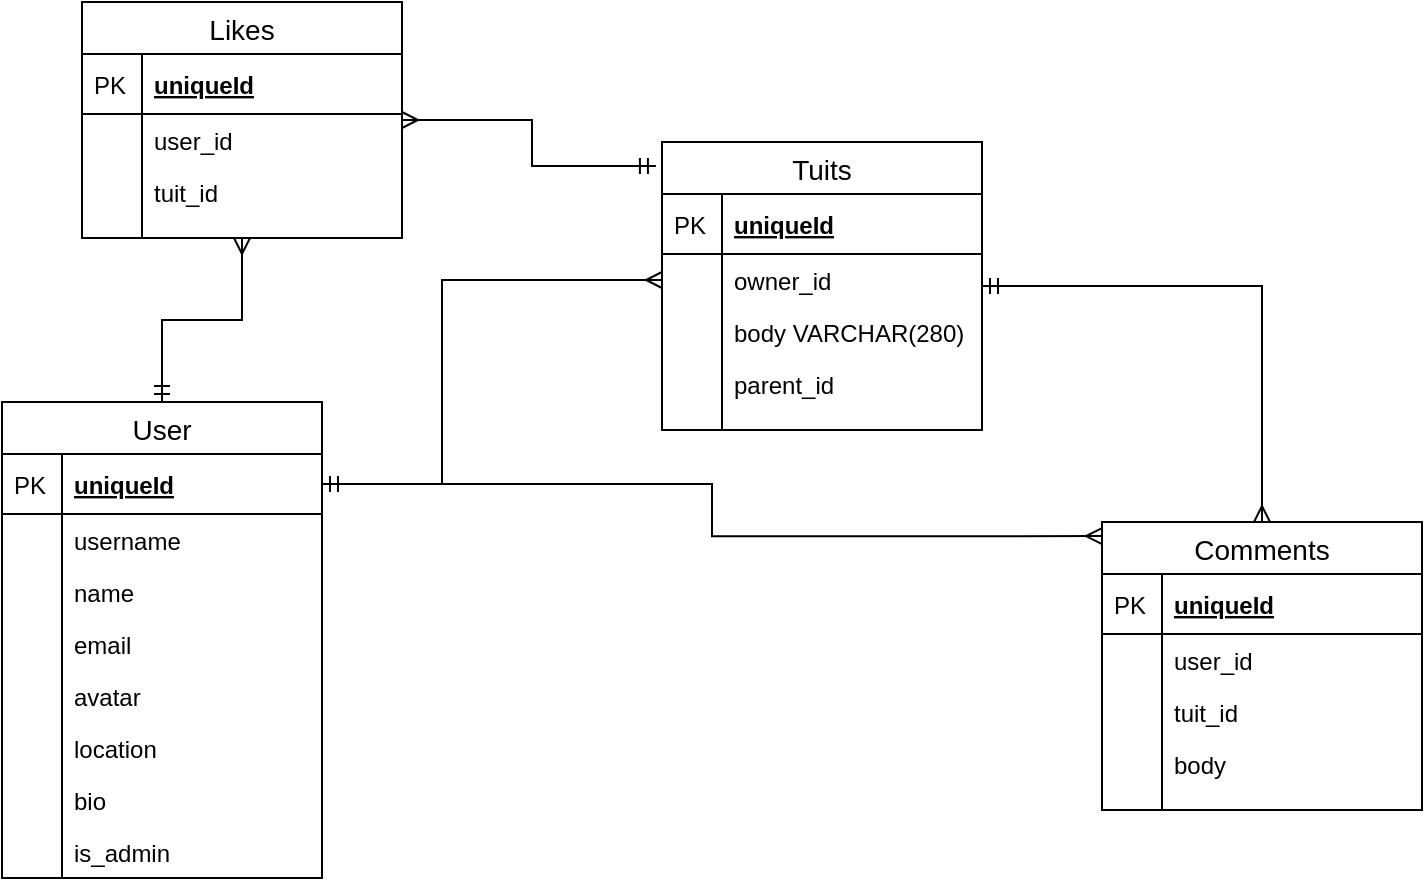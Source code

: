 <mxfile version="13.1.14" type="device"><diagram id="C5RBs43oDa-KdzZeNtuy" name="Page-1"><mxGraphModel dx="868" dy="466" grid="1" gridSize="10" guides="1" tooltips="1" connect="1" arrows="1" fold="1" page="0" pageScale="1" pageWidth="1169" pageHeight="827" math="0" shadow="0"><root><mxCell id="WIyWlLk6GJQsqaUBKTNV-0"/><mxCell id="WIyWlLk6GJQsqaUBKTNV-1" parent="WIyWlLk6GJQsqaUBKTNV-0"/><mxCell id="Y2DxGxoWmpdQYJMvb-Zz-22" style="edgeStyle=orthogonalEdgeStyle;rounded=0;orthogonalLoop=1;jettySize=auto;html=1;entryX=0;entryY=0.5;entryDx=0;entryDy=0;endArrow=ERmany;endFill=0;startArrow=ERmandOne;startFill=0;exitX=1;exitY=0.5;exitDx=0;exitDy=0;" edge="1" parent="WIyWlLk6GJQsqaUBKTNV-1" source="Y2DxGxoWmpdQYJMvb-Zz-12" target="Y2DxGxoWmpdQYJMvb-Zz-26"><mxGeometry relative="1" as="geometry"><mxPoint x="480" y="150" as="targetPoint"/><Array as="points"><mxPoint x="280" y="149"/></Array></mxGeometry></mxCell><mxCell id="Y2DxGxoWmpdQYJMvb-Zz-46" style="edgeStyle=orthogonalEdgeStyle;rounded=0;orthogonalLoop=1;jettySize=auto;html=1;entryX=0;entryY=0.049;entryDx=0;entryDy=0;entryPerimeter=0;endArrow=ERmany;endFill=0;startArrow=ERmandOne;startFill=0;exitX=1;exitY=0.5;exitDx=0;exitDy=0;" edge="1" parent="WIyWlLk6GJQsqaUBKTNV-1" source="Y2DxGxoWmpdQYJMvb-Zz-12" target="Y2DxGxoWmpdQYJMvb-Zz-35"><mxGeometry relative="1" as="geometry"/></mxCell><mxCell id="Y2DxGxoWmpdQYJMvb-Zz-34" style="edgeStyle=orthogonalEdgeStyle;rounded=0;orthogonalLoop=1;jettySize=auto;html=1;endArrow=ERmany;endFill=0;startArrow=ERmandOne;startFill=0;" edge="1" parent="WIyWlLk6GJQsqaUBKTNV-1" source="Y2DxGxoWmpdQYJMvb-Zz-23" target="Y2DxGxoWmpdQYJMvb-Zz-35"><mxGeometry relative="1" as="geometry"><mxPoint x="540" y="330" as="targetPoint"/></mxGeometry></mxCell><mxCell id="Y2DxGxoWmpdQYJMvb-Zz-35" value="Comments" style="swimlane;fontStyle=0;childLayout=stackLayout;horizontal=1;startSize=26;horizontalStack=0;resizeParent=1;resizeParentMax=0;resizeLast=0;collapsible=1;marginBottom=0;align=center;fontSize=14;" vertex="1" parent="WIyWlLk6GJQsqaUBKTNV-1"><mxGeometry x="610" y="270" width="160" height="144" as="geometry"/></mxCell><mxCell id="Y2DxGxoWmpdQYJMvb-Zz-36" value="uniqueId" style="shape=partialRectangle;top=0;left=0;right=0;bottom=1;align=left;verticalAlign=middle;fillColor=none;spacingLeft=34;spacingRight=4;overflow=hidden;rotatable=0;points=[[0,0.5],[1,0.5]];portConstraint=eastwest;dropTarget=0;fontStyle=5;fontSize=12;" vertex="1" parent="Y2DxGxoWmpdQYJMvb-Zz-35"><mxGeometry y="26" width="160" height="30" as="geometry"/></mxCell><mxCell id="Y2DxGxoWmpdQYJMvb-Zz-37" value="PK" style="shape=partialRectangle;top=0;left=0;bottom=0;fillColor=none;align=left;verticalAlign=middle;spacingLeft=4;spacingRight=4;overflow=hidden;rotatable=0;points=[];portConstraint=eastwest;part=1;fontSize=12;" vertex="1" connectable="0" parent="Y2DxGxoWmpdQYJMvb-Zz-36"><mxGeometry width="30" height="30" as="geometry"/></mxCell><mxCell id="Y2DxGxoWmpdQYJMvb-Zz-40" value="user_id" style="shape=partialRectangle;top=0;left=0;right=0;bottom=0;align=left;verticalAlign=top;fillColor=none;spacingLeft=34;spacingRight=4;overflow=hidden;rotatable=0;points=[[0,0.5],[1,0.5]];portConstraint=eastwest;dropTarget=0;fontSize=12;" vertex="1" parent="Y2DxGxoWmpdQYJMvb-Zz-35"><mxGeometry y="56" width="160" height="26" as="geometry"/></mxCell><mxCell id="Y2DxGxoWmpdQYJMvb-Zz-41" value="" style="shape=partialRectangle;top=0;left=0;bottom=0;fillColor=none;align=left;verticalAlign=top;spacingLeft=4;spacingRight=4;overflow=hidden;rotatable=0;points=[];portConstraint=eastwest;part=1;fontSize=12;" vertex="1" connectable="0" parent="Y2DxGxoWmpdQYJMvb-Zz-40"><mxGeometry width="30" height="26" as="geometry"/></mxCell><mxCell id="Y2DxGxoWmpdQYJMvb-Zz-42" value="tuit_id" style="shape=partialRectangle;top=0;left=0;right=0;bottom=0;align=left;verticalAlign=top;fillColor=none;spacingLeft=34;spacingRight=4;overflow=hidden;rotatable=0;points=[[0,0.5],[1,0.5]];portConstraint=eastwest;dropTarget=0;fontSize=12;" vertex="1" parent="Y2DxGxoWmpdQYJMvb-Zz-35"><mxGeometry y="82" width="160" height="26" as="geometry"/></mxCell><mxCell id="Y2DxGxoWmpdQYJMvb-Zz-43" value="" style="shape=partialRectangle;top=0;left=0;bottom=0;fillColor=none;align=left;verticalAlign=top;spacingLeft=4;spacingRight=4;overflow=hidden;rotatable=0;points=[];portConstraint=eastwest;part=1;fontSize=12;" vertex="1" connectable="0" parent="Y2DxGxoWmpdQYJMvb-Zz-42"><mxGeometry width="30" height="26" as="geometry"/></mxCell><mxCell id="Y2DxGxoWmpdQYJMvb-Zz-38" value="body" style="shape=partialRectangle;top=0;left=0;right=0;bottom=0;align=left;verticalAlign=top;fillColor=none;spacingLeft=34;spacingRight=4;overflow=hidden;rotatable=0;points=[[0,0.5],[1,0.5]];portConstraint=eastwest;dropTarget=0;fontSize=12;" vertex="1" parent="Y2DxGxoWmpdQYJMvb-Zz-35"><mxGeometry y="108" width="160" height="26" as="geometry"/></mxCell><mxCell id="Y2DxGxoWmpdQYJMvb-Zz-39" value="" style="shape=partialRectangle;top=0;left=0;bottom=0;fillColor=none;align=left;verticalAlign=top;spacingLeft=4;spacingRight=4;overflow=hidden;rotatable=0;points=[];portConstraint=eastwest;part=1;fontSize=12;" vertex="1" connectable="0" parent="Y2DxGxoWmpdQYJMvb-Zz-38"><mxGeometry width="30" height="26" as="geometry"/></mxCell><mxCell id="Y2DxGxoWmpdQYJMvb-Zz-44" value="" style="shape=partialRectangle;top=0;left=0;right=0;bottom=0;align=left;verticalAlign=top;fillColor=none;spacingLeft=34;spacingRight=4;overflow=hidden;rotatable=0;points=[[0,0.5],[1,0.5]];portConstraint=eastwest;dropTarget=0;fontSize=12;" vertex="1" parent="Y2DxGxoWmpdQYJMvb-Zz-35"><mxGeometry y="134" width="160" height="10" as="geometry"/></mxCell><mxCell id="Y2DxGxoWmpdQYJMvb-Zz-45" value="" style="shape=partialRectangle;top=0;left=0;bottom=0;fillColor=none;align=left;verticalAlign=top;spacingLeft=4;spacingRight=4;overflow=hidden;rotatable=0;points=[];portConstraint=eastwest;part=1;fontSize=12;" vertex="1" connectable="0" parent="Y2DxGxoWmpdQYJMvb-Zz-44"><mxGeometry width="30" height="10" as="geometry"/></mxCell><mxCell id="Y2DxGxoWmpdQYJMvb-Zz-51" style="edgeStyle=orthogonalEdgeStyle;rounded=0;orthogonalLoop=1;jettySize=auto;html=1;endArrow=ERmany;endFill=0;startArrow=ERmandOne;startFill=0;" edge="1" parent="WIyWlLk6GJQsqaUBKTNV-1" source="Y2DxGxoWmpdQYJMvb-Zz-11" target="Y2DxGxoWmpdQYJMvb-Zz-75"><mxGeometry relative="1" as="geometry"><mxPoint x="140" y="120" as="targetPoint"/></mxGeometry></mxCell><mxCell id="Y2DxGxoWmpdQYJMvb-Zz-87" style="edgeStyle=orthogonalEdgeStyle;rounded=0;orthogonalLoop=1;jettySize=auto;html=1;entryX=-0.019;entryY=0.083;entryDx=0;entryDy=0;entryPerimeter=0;endArrow=ERmandOne;endFill=0;startArrow=ERmany;startFill=0;" edge="1" parent="WIyWlLk6GJQsqaUBKTNV-1" source="Y2DxGxoWmpdQYJMvb-Zz-75" target="Y2DxGxoWmpdQYJMvb-Zz-23"><mxGeometry relative="1" as="geometry"/></mxCell><mxCell id="Y2DxGxoWmpdQYJMvb-Zz-23" value="Tuits" style="swimlane;fontStyle=0;childLayout=stackLayout;horizontal=1;startSize=26;horizontalStack=0;resizeParent=1;resizeParentMax=0;resizeLast=0;collapsible=1;marginBottom=0;align=center;fontSize=14;" vertex="1" parent="WIyWlLk6GJQsqaUBKTNV-1"><mxGeometry x="390" y="80" width="160" height="144" as="geometry"/></mxCell><mxCell id="Y2DxGxoWmpdQYJMvb-Zz-24" value="uniqueId" style="shape=partialRectangle;top=0;left=0;right=0;bottom=1;align=left;verticalAlign=middle;fillColor=none;spacingLeft=34;spacingRight=4;overflow=hidden;rotatable=0;points=[[0,0.5],[1,0.5]];portConstraint=eastwest;dropTarget=0;fontStyle=5;fontSize=12;" vertex="1" parent="Y2DxGxoWmpdQYJMvb-Zz-23"><mxGeometry y="26" width="160" height="30" as="geometry"/></mxCell><mxCell id="Y2DxGxoWmpdQYJMvb-Zz-25" value="PK" style="shape=partialRectangle;top=0;left=0;bottom=0;fillColor=none;align=left;verticalAlign=middle;spacingLeft=4;spacingRight=4;overflow=hidden;rotatable=0;points=[];portConstraint=eastwest;part=1;fontSize=12;" vertex="1" connectable="0" parent="Y2DxGxoWmpdQYJMvb-Zz-24"><mxGeometry width="30" height="30" as="geometry"/></mxCell><mxCell id="Y2DxGxoWmpdQYJMvb-Zz-26" value="owner_id" style="shape=partialRectangle;top=0;left=0;right=0;bottom=0;align=left;verticalAlign=top;fillColor=none;spacingLeft=34;spacingRight=4;overflow=hidden;rotatable=0;points=[[0,0.5],[1,0.5]];portConstraint=eastwest;dropTarget=0;fontSize=12;" vertex="1" parent="Y2DxGxoWmpdQYJMvb-Zz-23"><mxGeometry y="56" width="160" height="26" as="geometry"/></mxCell><mxCell id="Y2DxGxoWmpdQYJMvb-Zz-27" value="" style="shape=partialRectangle;top=0;left=0;bottom=0;fillColor=none;align=left;verticalAlign=top;spacingLeft=4;spacingRight=4;overflow=hidden;rotatable=0;points=[];portConstraint=eastwest;part=1;fontSize=12;" vertex="1" connectable="0" parent="Y2DxGxoWmpdQYJMvb-Zz-26"><mxGeometry width="30" height="26" as="geometry"/></mxCell><mxCell id="Y2DxGxoWmpdQYJMvb-Zz-28" value="body VARCHAR(280)" style="shape=partialRectangle;top=0;left=0;right=0;bottom=0;align=left;verticalAlign=top;fillColor=none;spacingLeft=34;spacingRight=4;overflow=hidden;rotatable=0;points=[[0,0.5],[1,0.5]];portConstraint=eastwest;dropTarget=0;fontSize=12;" vertex="1" parent="Y2DxGxoWmpdQYJMvb-Zz-23"><mxGeometry y="82" width="160" height="26" as="geometry"/></mxCell><mxCell id="Y2DxGxoWmpdQYJMvb-Zz-29" value="" style="shape=partialRectangle;top=0;left=0;bottom=0;fillColor=none;align=left;verticalAlign=top;spacingLeft=4;spacingRight=4;overflow=hidden;rotatable=0;points=[];portConstraint=eastwest;part=1;fontSize=12;" vertex="1" connectable="0" parent="Y2DxGxoWmpdQYJMvb-Zz-28"><mxGeometry width="30" height="26" as="geometry"/></mxCell><mxCell id="Y2DxGxoWmpdQYJMvb-Zz-115" value="parent_id" style="shape=partialRectangle;top=0;left=0;right=0;bottom=0;align=left;verticalAlign=top;fillColor=none;spacingLeft=34;spacingRight=4;overflow=hidden;rotatable=0;points=[[0,0.5],[1,0.5]];portConstraint=eastwest;dropTarget=0;fontSize=12;" vertex="1" parent="Y2DxGxoWmpdQYJMvb-Zz-23"><mxGeometry y="108" width="160" height="26" as="geometry"/></mxCell><mxCell id="Y2DxGxoWmpdQYJMvb-Zz-116" value="" style="shape=partialRectangle;top=0;left=0;bottom=0;fillColor=none;align=left;verticalAlign=top;spacingLeft=4;spacingRight=4;overflow=hidden;rotatable=0;points=[];portConstraint=eastwest;part=1;fontSize=12;" vertex="1" connectable="0" parent="Y2DxGxoWmpdQYJMvb-Zz-115"><mxGeometry width="30" height="26" as="geometry"/></mxCell><mxCell id="Y2DxGxoWmpdQYJMvb-Zz-32" value="" style="shape=partialRectangle;top=0;left=0;right=0;bottom=0;align=left;verticalAlign=top;fillColor=none;spacingLeft=34;spacingRight=4;overflow=hidden;rotatable=0;points=[[0,0.5],[1,0.5]];portConstraint=eastwest;dropTarget=0;fontSize=12;" vertex="1" parent="Y2DxGxoWmpdQYJMvb-Zz-23"><mxGeometry y="134" width="160" height="10" as="geometry"/></mxCell><mxCell id="Y2DxGxoWmpdQYJMvb-Zz-33" value="" style="shape=partialRectangle;top=0;left=0;bottom=0;fillColor=none;align=left;verticalAlign=top;spacingLeft=4;spacingRight=4;overflow=hidden;rotatable=0;points=[];portConstraint=eastwest;part=1;fontSize=12;" vertex="1" connectable="0" parent="Y2DxGxoWmpdQYJMvb-Zz-32"><mxGeometry width="30" height="10" as="geometry"/></mxCell><mxCell id="Y2DxGxoWmpdQYJMvb-Zz-75" value="Likes" style="swimlane;fontStyle=0;childLayout=stackLayout;horizontal=1;startSize=26;horizontalStack=0;resizeParent=1;resizeParentMax=0;resizeLast=0;collapsible=1;marginBottom=0;align=center;fontSize=14;" vertex="1" parent="WIyWlLk6GJQsqaUBKTNV-1"><mxGeometry x="100" y="10" width="160" height="118" as="geometry"/></mxCell><mxCell id="Y2DxGxoWmpdQYJMvb-Zz-76" value="uniqueId" style="shape=partialRectangle;top=0;left=0;right=0;bottom=1;align=left;verticalAlign=middle;fillColor=none;spacingLeft=34;spacingRight=4;overflow=hidden;rotatable=0;points=[[0,0.5],[1,0.5]];portConstraint=eastwest;dropTarget=0;fontStyle=5;fontSize=12;" vertex="1" parent="Y2DxGxoWmpdQYJMvb-Zz-75"><mxGeometry y="26" width="160" height="30" as="geometry"/></mxCell><mxCell id="Y2DxGxoWmpdQYJMvb-Zz-77" value="PK" style="shape=partialRectangle;top=0;left=0;bottom=0;fillColor=none;align=left;verticalAlign=middle;spacingLeft=4;spacingRight=4;overflow=hidden;rotatable=0;points=[];portConstraint=eastwest;part=1;fontSize=12;" vertex="1" connectable="0" parent="Y2DxGxoWmpdQYJMvb-Zz-76"><mxGeometry width="30" height="30" as="geometry"/></mxCell><mxCell id="Y2DxGxoWmpdQYJMvb-Zz-78" value="user_id" style="shape=partialRectangle;top=0;left=0;right=0;bottom=0;align=left;verticalAlign=top;fillColor=none;spacingLeft=34;spacingRight=4;overflow=hidden;rotatable=0;points=[[0,0.5],[1,0.5]];portConstraint=eastwest;dropTarget=0;fontSize=12;" vertex="1" parent="Y2DxGxoWmpdQYJMvb-Zz-75"><mxGeometry y="56" width="160" height="26" as="geometry"/></mxCell><mxCell id="Y2DxGxoWmpdQYJMvb-Zz-79" value="" style="shape=partialRectangle;top=0;left=0;bottom=0;fillColor=none;align=left;verticalAlign=top;spacingLeft=4;spacingRight=4;overflow=hidden;rotatable=0;points=[];portConstraint=eastwest;part=1;fontSize=12;" vertex="1" connectable="0" parent="Y2DxGxoWmpdQYJMvb-Zz-78"><mxGeometry width="30" height="26" as="geometry"/></mxCell><mxCell id="Y2DxGxoWmpdQYJMvb-Zz-80" value="tuit_id" style="shape=partialRectangle;top=0;left=0;right=0;bottom=0;align=left;verticalAlign=top;fillColor=none;spacingLeft=34;spacingRight=4;overflow=hidden;rotatable=0;points=[[0,0.5],[1,0.5]];portConstraint=eastwest;dropTarget=0;fontSize=12;" vertex="1" parent="Y2DxGxoWmpdQYJMvb-Zz-75"><mxGeometry y="82" width="160" height="26" as="geometry"/></mxCell><mxCell id="Y2DxGxoWmpdQYJMvb-Zz-81" value="" style="shape=partialRectangle;top=0;left=0;bottom=0;fillColor=none;align=left;verticalAlign=top;spacingLeft=4;spacingRight=4;overflow=hidden;rotatable=0;points=[];portConstraint=eastwest;part=1;fontSize=12;" vertex="1" connectable="0" parent="Y2DxGxoWmpdQYJMvb-Zz-80"><mxGeometry width="30" height="26" as="geometry"/></mxCell><mxCell id="Y2DxGxoWmpdQYJMvb-Zz-84" value="" style="shape=partialRectangle;top=0;left=0;right=0;bottom=0;align=left;verticalAlign=top;fillColor=none;spacingLeft=34;spacingRight=4;overflow=hidden;rotatable=0;points=[[0,0.5],[1,0.5]];portConstraint=eastwest;dropTarget=0;fontSize=12;" vertex="1" parent="Y2DxGxoWmpdQYJMvb-Zz-75"><mxGeometry y="108" width="160" height="10" as="geometry"/></mxCell><mxCell id="Y2DxGxoWmpdQYJMvb-Zz-85" value="" style="shape=partialRectangle;top=0;left=0;bottom=0;fillColor=none;align=left;verticalAlign=top;spacingLeft=4;spacingRight=4;overflow=hidden;rotatable=0;points=[];portConstraint=eastwest;part=1;fontSize=12;" vertex="1" connectable="0" parent="Y2DxGxoWmpdQYJMvb-Zz-84"><mxGeometry width="30" height="10" as="geometry"/></mxCell><mxCell id="Y2DxGxoWmpdQYJMvb-Zz-11" value="User" style="swimlane;fontStyle=0;childLayout=stackLayout;horizontal=1;startSize=26;horizontalStack=0;resizeParent=1;resizeParentMax=0;resizeLast=0;collapsible=1;marginBottom=0;align=center;fontSize=14;" vertex="1" parent="WIyWlLk6GJQsqaUBKTNV-1"><mxGeometry x="60" y="210" width="160" height="238" as="geometry"/></mxCell><mxCell id="Y2DxGxoWmpdQYJMvb-Zz-12" value="uniqueId" style="shape=partialRectangle;top=0;left=0;right=0;bottom=1;align=left;verticalAlign=middle;fillColor=none;spacingLeft=34;spacingRight=4;overflow=hidden;rotatable=0;points=[[0,0.5],[1,0.5]];portConstraint=eastwest;dropTarget=0;fontStyle=5;fontSize=12;" vertex="1" parent="Y2DxGxoWmpdQYJMvb-Zz-11"><mxGeometry y="26" width="160" height="30" as="geometry"/></mxCell><mxCell id="Y2DxGxoWmpdQYJMvb-Zz-13" value="PK" style="shape=partialRectangle;top=0;left=0;bottom=0;fillColor=none;align=left;verticalAlign=middle;spacingLeft=4;spacingRight=4;overflow=hidden;rotatable=0;points=[];portConstraint=eastwest;part=1;fontSize=12;" vertex="1" connectable="0" parent="Y2DxGxoWmpdQYJMvb-Zz-12"><mxGeometry width="30" height="30" as="geometry"/></mxCell><mxCell id="Y2DxGxoWmpdQYJMvb-Zz-14" value="username" style="shape=partialRectangle;top=0;left=0;right=0;bottom=0;align=left;verticalAlign=top;fillColor=none;spacingLeft=34;spacingRight=4;overflow=hidden;rotatable=0;points=[[0,0.5],[1,0.5]];portConstraint=eastwest;dropTarget=0;fontSize=12;" vertex="1" parent="Y2DxGxoWmpdQYJMvb-Zz-11"><mxGeometry y="56" width="160" height="26" as="geometry"/></mxCell><mxCell id="Y2DxGxoWmpdQYJMvb-Zz-15" value="" style="shape=partialRectangle;top=0;left=0;bottom=0;fillColor=none;align=left;verticalAlign=top;spacingLeft=4;spacingRight=4;overflow=hidden;rotatable=0;points=[];portConstraint=eastwest;part=1;fontSize=12;" vertex="1" connectable="0" parent="Y2DxGxoWmpdQYJMvb-Zz-14"><mxGeometry width="30" height="26" as="geometry"/></mxCell><mxCell id="Y2DxGxoWmpdQYJMvb-Zz-16" value="name" style="shape=partialRectangle;top=0;left=0;right=0;bottom=0;align=left;verticalAlign=top;fillColor=none;spacingLeft=34;spacingRight=4;overflow=hidden;rotatable=0;points=[[0,0.5],[1,0.5]];portConstraint=eastwest;dropTarget=0;fontSize=12;" vertex="1" parent="Y2DxGxoWmpdQYJMvb-Zz-11"><mxGeometry y="82" width="160" height="26" as="geometry"/></mxCell><mxCell id="Y2DxGxoWmpdQYJMvb-Zz-17" value="" style="shape=partialRectangle;top=0;left=0;bottom=0;fillColor=none;align=left;verticalAlign=top;spacingLeft=4;spacingRight=4;overflow=hidden;rotatable=0;points=[];portConstraint=eastwest;part=1;fontSize=12;" vertex="1" connectable="0" parent="Y2DxGxoWmpdQYJMvb-Zz-16"><mxGeometry width="30" height="26" as="geometry"/></mxCell><mxCell id="Y2DxGxoWmpdQYJMvb-Zz-18" value="email" style="shape=partialRectangle;top=0;left=0;right=0;bottom=0;align=left;verticalAlign=top;fillColor=none;spacingLeft=34;spacingRight=4;overflow=hidden;rotatable=0;points=[[0,0.5],[1,0.5]];portConstraint=eastwest;dropTarget=0;fontSize=12;" vertex="1" parent="Y2DxGxoWmpdQYJMvb-Zz-11"><mxGeometry y="108" width="160" height="26" as="geometry"/></mxCell><mxCell id="Y2DxGxoWmpdQYJMvb-Zz-19" value="" style="shape=partialRectangle;top=0;left=0;bottom=0;fillColor=none;align=left;verticalAlign=top;spacingLeft=4;spacingRight=4;overflow=hidden;rotatable=0;points=[];portConstraint=eastwest;part=1;fontSize=12;" vertex="1" connectable="0" parent="Y2DxGxoWmpdQYJMvb-Zz-18"><mxGeometry width="30" height="26" as="geometry"/></mxCell><mxCell id="Y2DxGxoWmpdQYJMvb-Zz-20" value="avatar" style="shape=partialRectangle;top=0;left=0;right=0;bottom=0;align=left;verticalAlign=top;fillColor=none;spacingLeft=34;spacingRight=4;overflow=hidden;rotatable=0;points=[[0,0.5],[1,0.5]];portConstraint=eastwest;dropTarget=0;fontSize=12;" vertex="1" parent="Y2DxGxoWmpdQYJMvb-Zz-11"><mxGeometry y="134" width="160" height="26" as="geometry"/></mxCell><mxCell id="Y2DxGxoWmpdQYJMvb-Zz-21" value="" style="shape=partialRectangle;top=0;left=0;bottom=0;fillColor=none;align=left;verticalAlign=top;spacingLeft=4;spacingRight=4;overflow=hidden;rotatable=0;points=[];portConstraint=eastwest;part=1;fontSize=12;" vertex="1" connectable="0" parent="Y2DxGxoWmpdQYJMvb-Zz-20"><mxGeometry width="30" height="26" as="geometry"/></mxCell><mxCell id="Y2DxGxoWmpdQYJMvb-Zz-107" value="location" style="shape=partialRectangle;top=0;left=0;right=0;bottom=0;align=left;verticalAlign=top;fillColor=none;spacingLeft=34;spacingRight=4;overflow=hidden;rotatable=0;points=[[0,0.5],[1,0.5]];portConstraint=eastwest;dropTarget=0;fontSize=12;" vertex="1" parent="Y2DxGxoWmpdQYJMvb-Zz-11"><mxGeometry y="160" width="160" height="26" as="geometry"/></mxCell><mxCell id="Y2DxGxoWmpdQYJMvb-Zz-108" value="" style="shape=partialRectangle;top=0;left=0;bottom=0;fillColor=none;align=left;verticalAlign=top;spacingLeft=4;spacingRight=4;overflow=hidden;rotatable=0;points=[];portConstraint=eastwest;part=1;fontSize=12;" vertex="1" connectable="0" parent="Y2DxGxoWmpdQYJMvb-Zz-107"><mxGeometry width="30" height="26" as="geometry"/></mxCell><mxCell id="Y2DxGxoWmpdQYJMvb-Zz-109" value="bio" style="shape=partialRectangle;top=0;left=0;right=0;bottom=0;align=left;verticalAlign=top;fillColor=none;spacingLeft=34;spacingRight=4;overflow=hidden;rotatable=0;points=[[0,0.5],[1,0.5]];portConstraint=eastwest;dropTarget=0;fontSize=12;" vertex="1" parent="Y2DxGxoWmpdQYJMvb-Zz-11"><mxGeometry y="186" width="160" height="26" as="geometry"/></mxCell><mxCell id="Y2DxGxoWmpdQYJMvb-Zz-110" value="" style="shape=partialRectangle;top=0;left=0;bottom=0;fillColor=none;align=left;verticalAlign=top;spacingLeft=4;spacingRight=4;overflow=hidden;rotatable=0;points=[];portConstraint=eastwest;part=1;fontSize=12;" vertex="1" connectable="0" parent="Y2DxGxoWmpdQYJMvb-Zz-109"><mxGeometry width="30" height="26" as="geometry"/></mxCell><mxCell id="Y2DxGxoWmpdQYJMvb-Zz-117" value="is_admin&#xA;" style="shape=partialRectangle;top=0;left=0;right=0;bottom=0;align=left;verticalAlign=top;fillColor=none;spacingLeft=34;spacingRight=4;overflow=hidden;rotatable=0;points=[[0,0.5],[1,0.5]];portConstraint=eastwest;dropTarget=0;fontSize=12;" vertex="1" parent="Y2DxGxoWmpdQYJMvb-Zz-11"><mxGeometry y="212" width="160" height="26" as="geometry"/></mxCell><mxCell id="Y2DxGxoWmpdQYJMvb-Zz-118" value="" style="shape=partialRectangle;top=0;left=0;bottom=0;fillColor=none;align=left;verticalAlign=top;spacingLeft=4;spacingRight=4;overflow=hidden;rotatable=0;points=[];portConstraint=eastwest;part=1;fontSize=12;" vertex="1" connectable="0" parent="Y2DxGxoWmpdQYJMvb-Zz-117"><mxGeometry width="30" height="26" as="geometry"/></mxCell></root></mxGraphModel></diagram></mxfile>